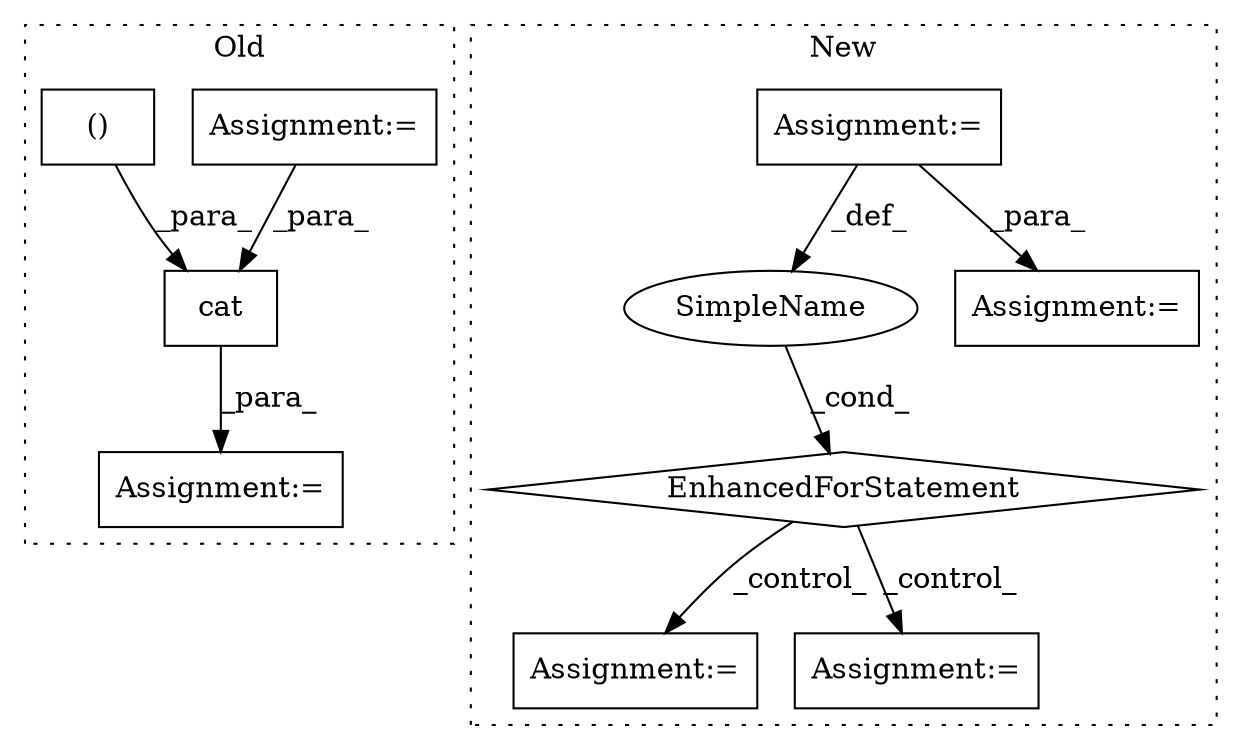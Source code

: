 digraph G {
subgraph cluster0 {
1 [label="cat" a="32" s="2048,2082" l="11,1" shape="box"];
4 [label="Assignment:=" a="7" s="2041" l="1" shape="box"];
5 [label="Assignment:=" a="7" s="1919" l="1" shape="box"];
9 [label="()" a="106" s="1641" l="65" shape="box"];
label = "Old";
style="dotted";
}
subgraph cluster1 {
2 [label="EnhancedForStatement" a="70" s="1464,1538" l="57,2" shape="diamond"];
3 [label="Assignment:=" a="7" s="1216" l="1" shape="box"];
6 [label="Assignment:=" a="7" s="1589" l="2" shape="box"];
7 [label="SimpleName" a="42" s="1525" l="4" shape="ellipse"];
8 [label="Assignment:=" a="7" s="1640" l="2" shape="box"];
10 [label="Assignment:=" a="7" s="1290,1364" l="57,2" shape="box"];
label = "New";
style="dotted";
}
1 -> 4 [label="_para_"];
2 -> 8 [label="_control_"];
2 -> 6 [label="_control_"];
3 -> 10 [label="_para_"];
3 -> 7 [label="_def_"];
5 -> 1 [label="_para_"];
7 -> 2 [label="_cond_"];
9 -> 1 [label="_para_"];
}
